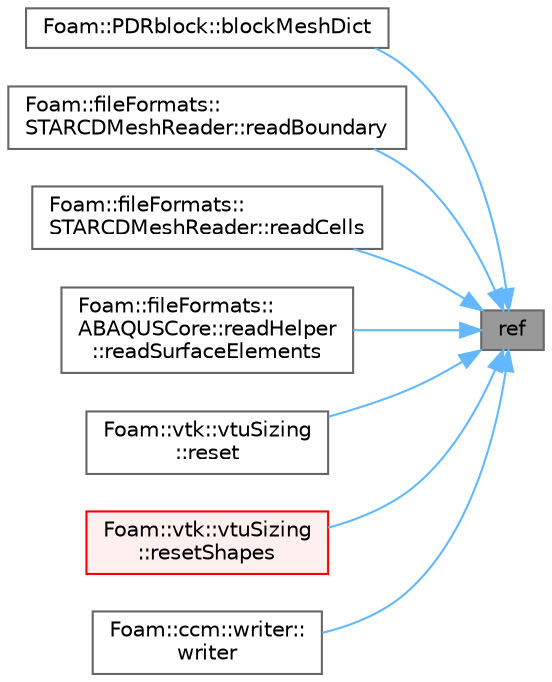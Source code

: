 digraph "ref"
{
 // LATEX_PDF_SIZE
  bgcolor="transparent";
  edge [fontname=Helvetica,fontsize=10,labelfontname=Helvetica,labelfontsize=10];
  node [fontname=Helvetica,fontsize=10,shape=box,height=0.2,width=0.4];
  rankdir="RL";
  Node1 [id="Node000001",label="ref",height=0.2,width=0.4,color="gray40", fillcolor="grey60", style="filled", fontcolor="black",tooltip=" "];
  Node1 -> Node2 [id="edge1_Node000001_Node000002",dir="back",color="steelblue1",style="solid",tooltip=" "];
  Node2 [id="Node000002",label="Foam::PDRblock::blockMeshDict",height=0.2,width=0.4,color="grey40", fillcolor="white", style="filled",URL="$classFoam_1_1PDRblock.html#a5ab13e10d3ff4fe6e0e51d68ef2785cf",tooltip=" "];
  Node1 -> Node3 [id="edge2_Node000001_Node000003",dir="back",color="steelblue1",style="solid",tooltip=" "];
  Node3 [id="Node000003",label="Foam::fileFormats::\lSTARCDMeshReader::readBoundary",height=0.2,width=0.4,color="grey40", fillcolor="white", style="filled",URL="$classFoam_1_1fileFormats_1_1STARCDMeshReader.html#aaa5ec51e2b805018e53dda083fdaf762",tooltip=" "];
  Node1 -> Node4 [id="edge3_Node000001_Node000004",dir="back",color="steelblue1",style="solid",tooltip=" "];
  Node4 [id="Node000004",label="Foam::fileFormats::\lSTARCDMeshReader::readCells",height=0.2,width=0.4,color="grey40", fillcolor="white", style="filled",URL="$classFoam_1_1fileFormats_1_1STARCDMeshReader.html#ac92ac489841efbc9ad374e345bdb2cc2",tooltip=" "];
  Node1 -> Node5 [id="edge4_Node000001_Node000005",dir="back",color="steelblue1",style="solid",tooltip=" "];
  Node5 [id="Node000005",label="Foam::fileFormats::\lABAQUSCore::readHelper\l::readSurfaceElements",height=0.2,width=0.4,color="grey40", fillcolor="white", style="filled",URL="$structFoam_1_1fileFormats_1_1ABAQUSCore_1_1readHelper.html#abb96971483c0efb8250b4164274ec8cc",tooltip=" "];
  Node1 -> Node6 [id="edge5_Node000001_Node000006",dir="back",color="steelblue1",style="solid",tooltip=" "];
  Node6 [id="Node000006",label="Foam::vtk::vtuSizing\l::reset",height=0.2,width=0.4,color="grey40", fillcolor="white", style="filled",URL="$classFoam_1_1vtk_1_1vtuSizing.html#a621a87a8f8904c82b37ab326481dfd80",tooltip=" "];
  Node1 -> Node7 [id="edge6_Node000001_Node000007",dir="back",color="steelblue1",style="solid",tooltip=" "];
  Node7 [id="Node000007",label="Foam::vtk::vtuSizing\l::resetShapes",height=0.2,width=0.4,color="red", fillcolor="#FFF0F0", style="filled",URL="$classFoam_1_1vtk_1_1vtuSizing.html#a06420bef3b04d695f589ba40400a6a53",tooltip=" "];
  Node1 -> Node10 [id="edge7_Node000001_Node000010",dir="back",color="steelblue1",style="solid",tooltip=" "];
  Node10 [id="Node000010",label="Foam::ccm::writer::\lwriter",height=0.2,width=0.4,color="grey40", fillcolor="white", style="filled",URL="$classFoam_1_1ccm_1_1writer.html#a8de4c7c72af8b5b10e1ec007c05fdf93",tooltip=" "];
}
